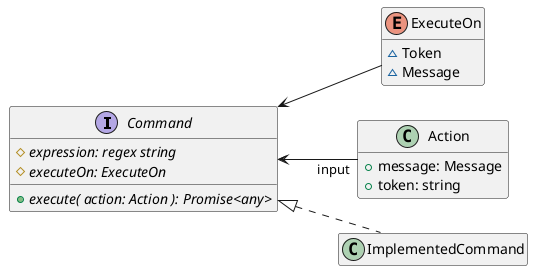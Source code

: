 @startuml Command module structure

left to right direction
hide empty members

interface Command {
	{abstract} #expression: regex string
	{abstract} #executeOn: ExecuteOn
{abstract} +execute( action: Action ): Promise<any>
}

enum ExecuteOn {
	~Token
	~Message
}

class Action {
	+message: Message
	+token: string
}

class ImplementedCommand implements Command


Command <-- "input" Action
Command <--  ExecuteOn

@enduml